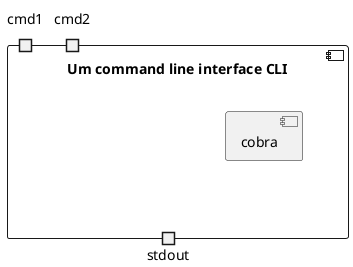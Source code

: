 @startuml

component "Um command line interface CLI" {

    portin cmd1
    portin cmd2
    portout stdout
    [cobra]
}



'note left of " ": nota

@enduml

@startuml
'https://plantuml.com/component-diagram

package "Some Group" {
  HTTP - [First Component]
  [Another Component]
}

node "Other Groups" {
  FTP - [Second Component]
  [First Component] --> FTP
}

cloud {
  [Example 1]
}


database "MySql" {
  folder "This is my folder" {
    [Folder 3]
  }
  frame "Foo" {
    [Frame 4]
  }
}


[Another Component] --> [Example 1]
[Example 1] --> [Folder 3]
[Folder 3] --> [Frame 4]

@enduml